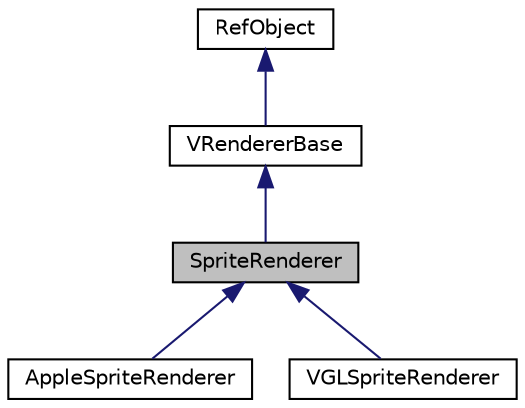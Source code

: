 digraph "SpriteRenderer"
{
  edge [fontname="Helvetica",fontsize="10",labelfontname="Helvetica",labelfontsize="10"];
  node [fontname="Helvetica",fontsize="10",shape=record];
  Node1 [label="SpriteRenderer",height=0.2,width=0.4,color="black", fillcolor="grey75", style="filled", fontcolor="black"];
  Node2 -> Node1 [dir="back",color="midnightblue",fontsize="10",style="solid",fontname="Helvetica"];
  Node2 [label="VRendererBase",height=0.2,width=0.4,color="black", fillcolor="white", style="filled",URL="$class_v_renderer_base.html",tooltip="VRendererBase 渲染器基类 "];
  Node3 -> Node2 [dir="back",color="midnightblue",fontsize="10",style="solid",fontname="Helvetica"];
  Node3 [label="RefObject",height=0.2,width=0.4,color="black", fillcolor="white", style="filled",URL="$class_ref_object.html"];
  Node1 -> Node4 [dir="back",color="midnightblue",fontsize="10",style="solid",fontname="Helvetica"];
  Node4 [label="AppleSpriteRenderer",height=0.2,width=0.4,color="black", fillcolor="white", style="filled",URL="$class_apple_sprite_renderer.html"];
  Node1 -> Node5 [dir="back",color="midnightblue",fontsize="10",style="solid",fontname="Helvetica"];
  Node5 [label="VGLSpriteRenderer",height=0.2,width=0.4,color="black", fillcolor="white", style="filled",URL="$class_v_g_l_sprite_renderer.html",tooltip="SpriteRenderableSorter 精灵渲染器的一个实现 "];
}
